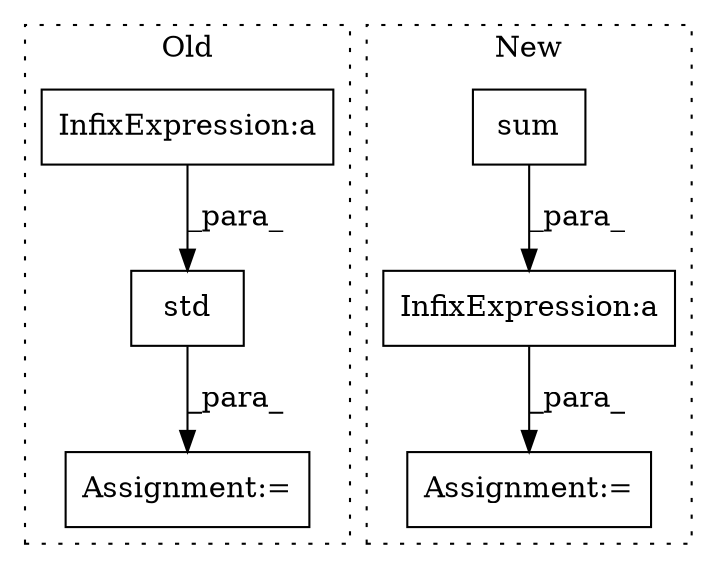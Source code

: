 digraph G {
subgraph cluster0 {
1 [label="std" a="32" s="7584,7598" l="4,1" shape="box"];
4 [label="Assignment:=" a="7" s="7576" l="1" shape="box"];
6 [label="InfixExpression:a" a="27" s="7467" l="3" shape="box"];
label = "Old";
style="dotted";
}
subgraph cluster1 {
2 [label="sum" a="32" s="7930,7945" l="4,1" shape="box"];
3 [label="Assignment:=" a="7" s="7915" l="1" shape="box"];
5 [label="InfixExpression:a" a="27" s="7921" l="3" shape="box"];
label = "New";
style="dotted";
}
1 -> 4 [label="_para_"];
2 -> 5 [label="_para_"];
5 -> 3 [label="_para_"];
6 -> 1 [label="_para_"];
}